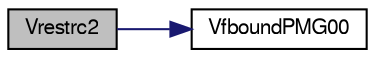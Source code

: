 digraph G
{
  edge [fontname="FreeSans",fontsize="10",labelfontname="FreeSans",labelfontsize="10"];
  node [fontname="FreeSans",fontsize="10",shape=record];
  rankdir=LR;
  Node1 [label="Vrestrc2",height=0.2,width=0.4,color="black", fillcolor="grey75", style="filled" fontcolor="black"];
  Node1 -> Node2 [color="midnightblue",fontsize="10",style="solid",fontname="FreeSans"];
  Node2 [label="VfboundPMG00",height=0.2,width=0.4,color="black", fillcolor="white", style="filled",URL="$mikpckd_8c.html#a2f39f931c001e4b36034361835d60c25",tooltip="Initialize a grid function to have a zero boundary value."];
}
